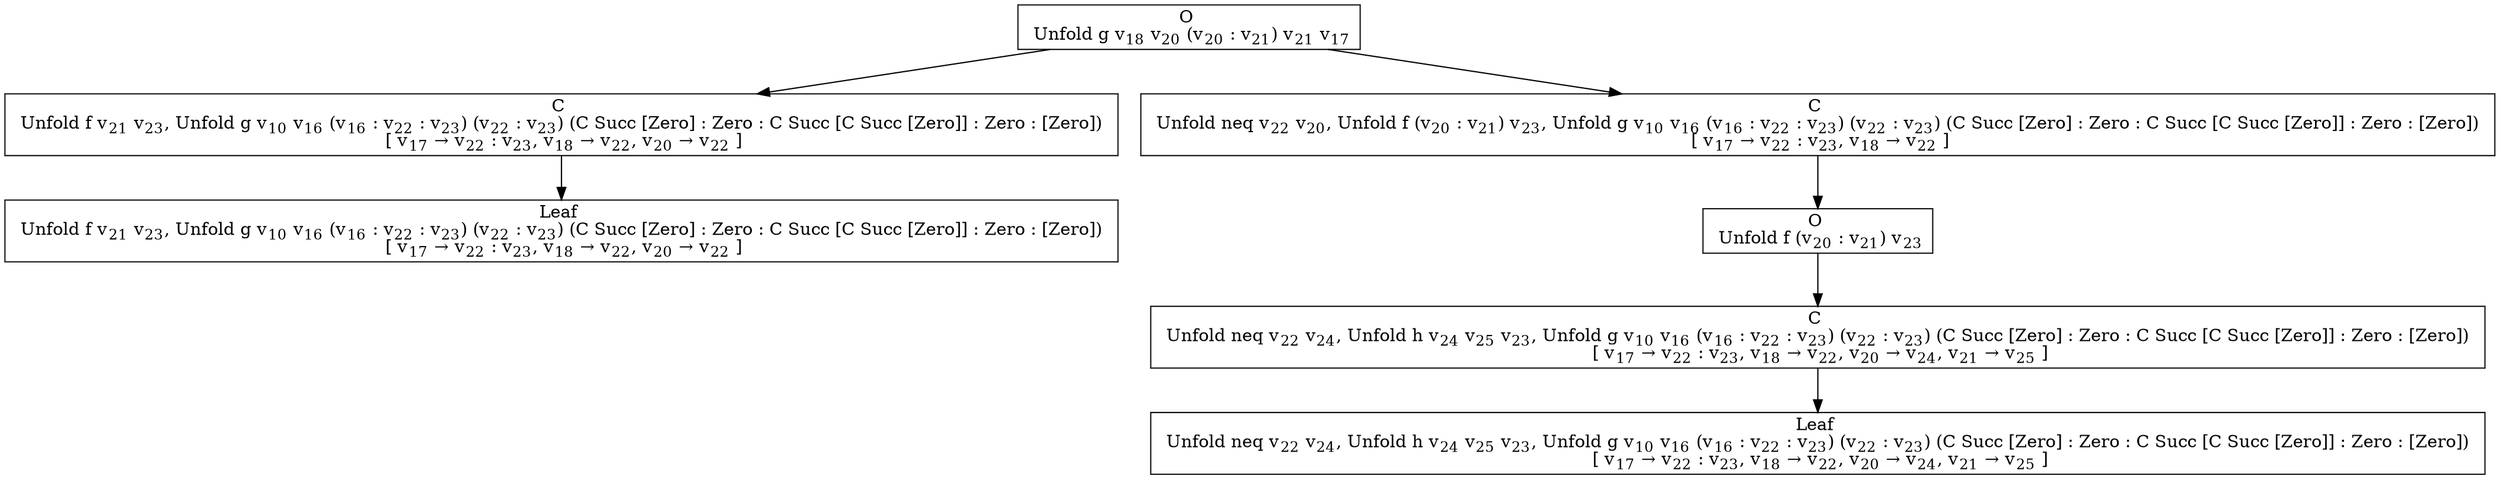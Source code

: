 digraph {
    graph [rankdir=TB
          ,bgcolor=transparent];
    node [shape=box
         ,fillcolor=white
         ,style=filled];
    0 [label=<O <BR/> Unfold g v<SUB>18</SUB> v<SUB>20</SUB> (v<SUB>20</SUB> : v<SUB>21</SUB>) v<SUB>21</SUB> v<SUB>17</SUB>>];
    1 [label=<C <BR/> Unfold f v<SUB>21</SUB> v<SUB>23</SUB>, Unfold g v<SUB>10</SUB> v<SUB>16</SUB> (v<SUB>16</SUB> : v<SUB>22</SUB> : v<SUB>23</SUB>) (v<SUB>22</SUB> : v<SUB>23</SUB>) (C Succ [Zero] : Zero : C Succ [C Succ [Zero]] : Zero : [Zero]) <BR/>  [ v<SUB>17</SUB> &rarr; v<SUB>22</SUB> : v<SUB>23</SUB>, v<SUB>18</SUB> &rarr; v<SUB>22</SUB>, v<SUB>20</SUB> &rarr; v<SUB>22</SUB> ] >];
    2 [label=<C <BR/> Unfold neq v<SUB>22</SUB> v<SUB>20</SUB>, Unfold f (v<SUB>20</SUB> : v<SUB>21</SUB>) v<SUB>23</SUB>, Unfold g v<SUB>10</SUB> v<SUB>16</SUB> (v<SUB>16</SUB> : v<SUB>22</SUB> : v<SUB>23</SUB>) (v<SUB>22</SUB> : v<SUB>23</SUB>) (C Succ [Zero] : Zero : C Succ [C Succ [Zero]] : Zero : [Zero]) <BR/>  [ v<SUB>17</SUB> &rarr; v<SUB>22</SUB> : v<SUB>23</SUB>, v<SUB>18</SUB> &rarr; v<SUB>22</SUB> ] >];
    3 [label=<Leaf <BR/> Unfold f v<SUB>21</SUB> v<SUB>23</SUB>, Unfold g v<SUB>10</SUB> v<SUB>16</SUB> (v<SUB>16</SUB> : v<SUB>22</SUB> : v<SUB>23</SUB>) (v<SUB>22</SUB> : v<SUB>23</SUB>) (C Succ [Zero] : Zero : C Succ [C Succ [Zero]] : Zero : [Zero]) <BR/>  [ v<SUB>17</SUB> &rarr; v<SUB>22</SUB> : v<SUB>23</SUB>, v<SUB>18</SUB> &rarr; v<SUB>22</SUB>, v<SUB>20</SUB> &rarr; v<SUB>22</SUB> ] >];
    4 [label=<O <BR/> Unfold f (v<SUB>20</SUB> : v<SUB>21</SUB>) v<SUB>23</SUB>>];
    5 [label=<C <BR/> Unfold neq v<SUB>22</SUB> v<SUB>24</SUB>, Unfold h v<SUB>24</SUB> v<SUB>25</SUB> v<SUB>23</SUB>, Unfold g v<SUB>10</SUB> v<SUB>16</SUB> (v<SUB>16</SUB> : v<SUB>22</SUB> : v<SUB>23</SUB>) (v<SUB>22</SUB> : v<SUB>23</SUB>) (C Succ [Zero] : Zero : C Succ [C Succ [Zero]] : Zero : [Zero]) <BR/>  [ v<SUB>17</SUB> &rarr; v<SUB>22</SUB> : v<SUB>23</SUB>, v<SUB>18</SUB> &rarr; v<SUB>22</SUB>, v<SUB>20</SUB> &rarr; v<SUB>24</SUB>, v<SUB>21</SUB> &rarr; v<SUB>25</SUB> ] >];
    6 [label=<Leaf <BR/> Unfold neq v<SUB>22</SUB> v<SUB>24</SUB>, Unfold h v<SUB>24</SUB> v<SUB>25</SUB> v<SUB>23</SUB>, Unfold g v<SUB>10</SUB> v<SUB>16</SUB> (v<SUB>16</SUB> : v<SUB>22</SUB> : v<SUB>23</SUB>) (v<SUB>22</SUB> : v<SUB>23</SUB>) (C Succ [Zero] : Zero : C Succ [C Succ [Zero]] : Zero : [Zero]) <BR/>  [ v<SUB>17</SUB> &rarr; v<SUB>22</SUB> : v<SUB>23</SUB>, v<SUB>18</SUB> &rarr; v<SUB>22</SUB>, v<SUB>20</SUB> &rarr; v<SUB>24</SUB>, v<SUB>21</SUB> &rarr; v<SUB>25</SUB> ] >];
    0 -> 1 [label=""];
    0 -> 2 [label=""];
    1 -> 3 [label=""];
    2 -> 4 [label=""];
    4 -> 5 [label=""];
    5 -> 6 [label=""];
}